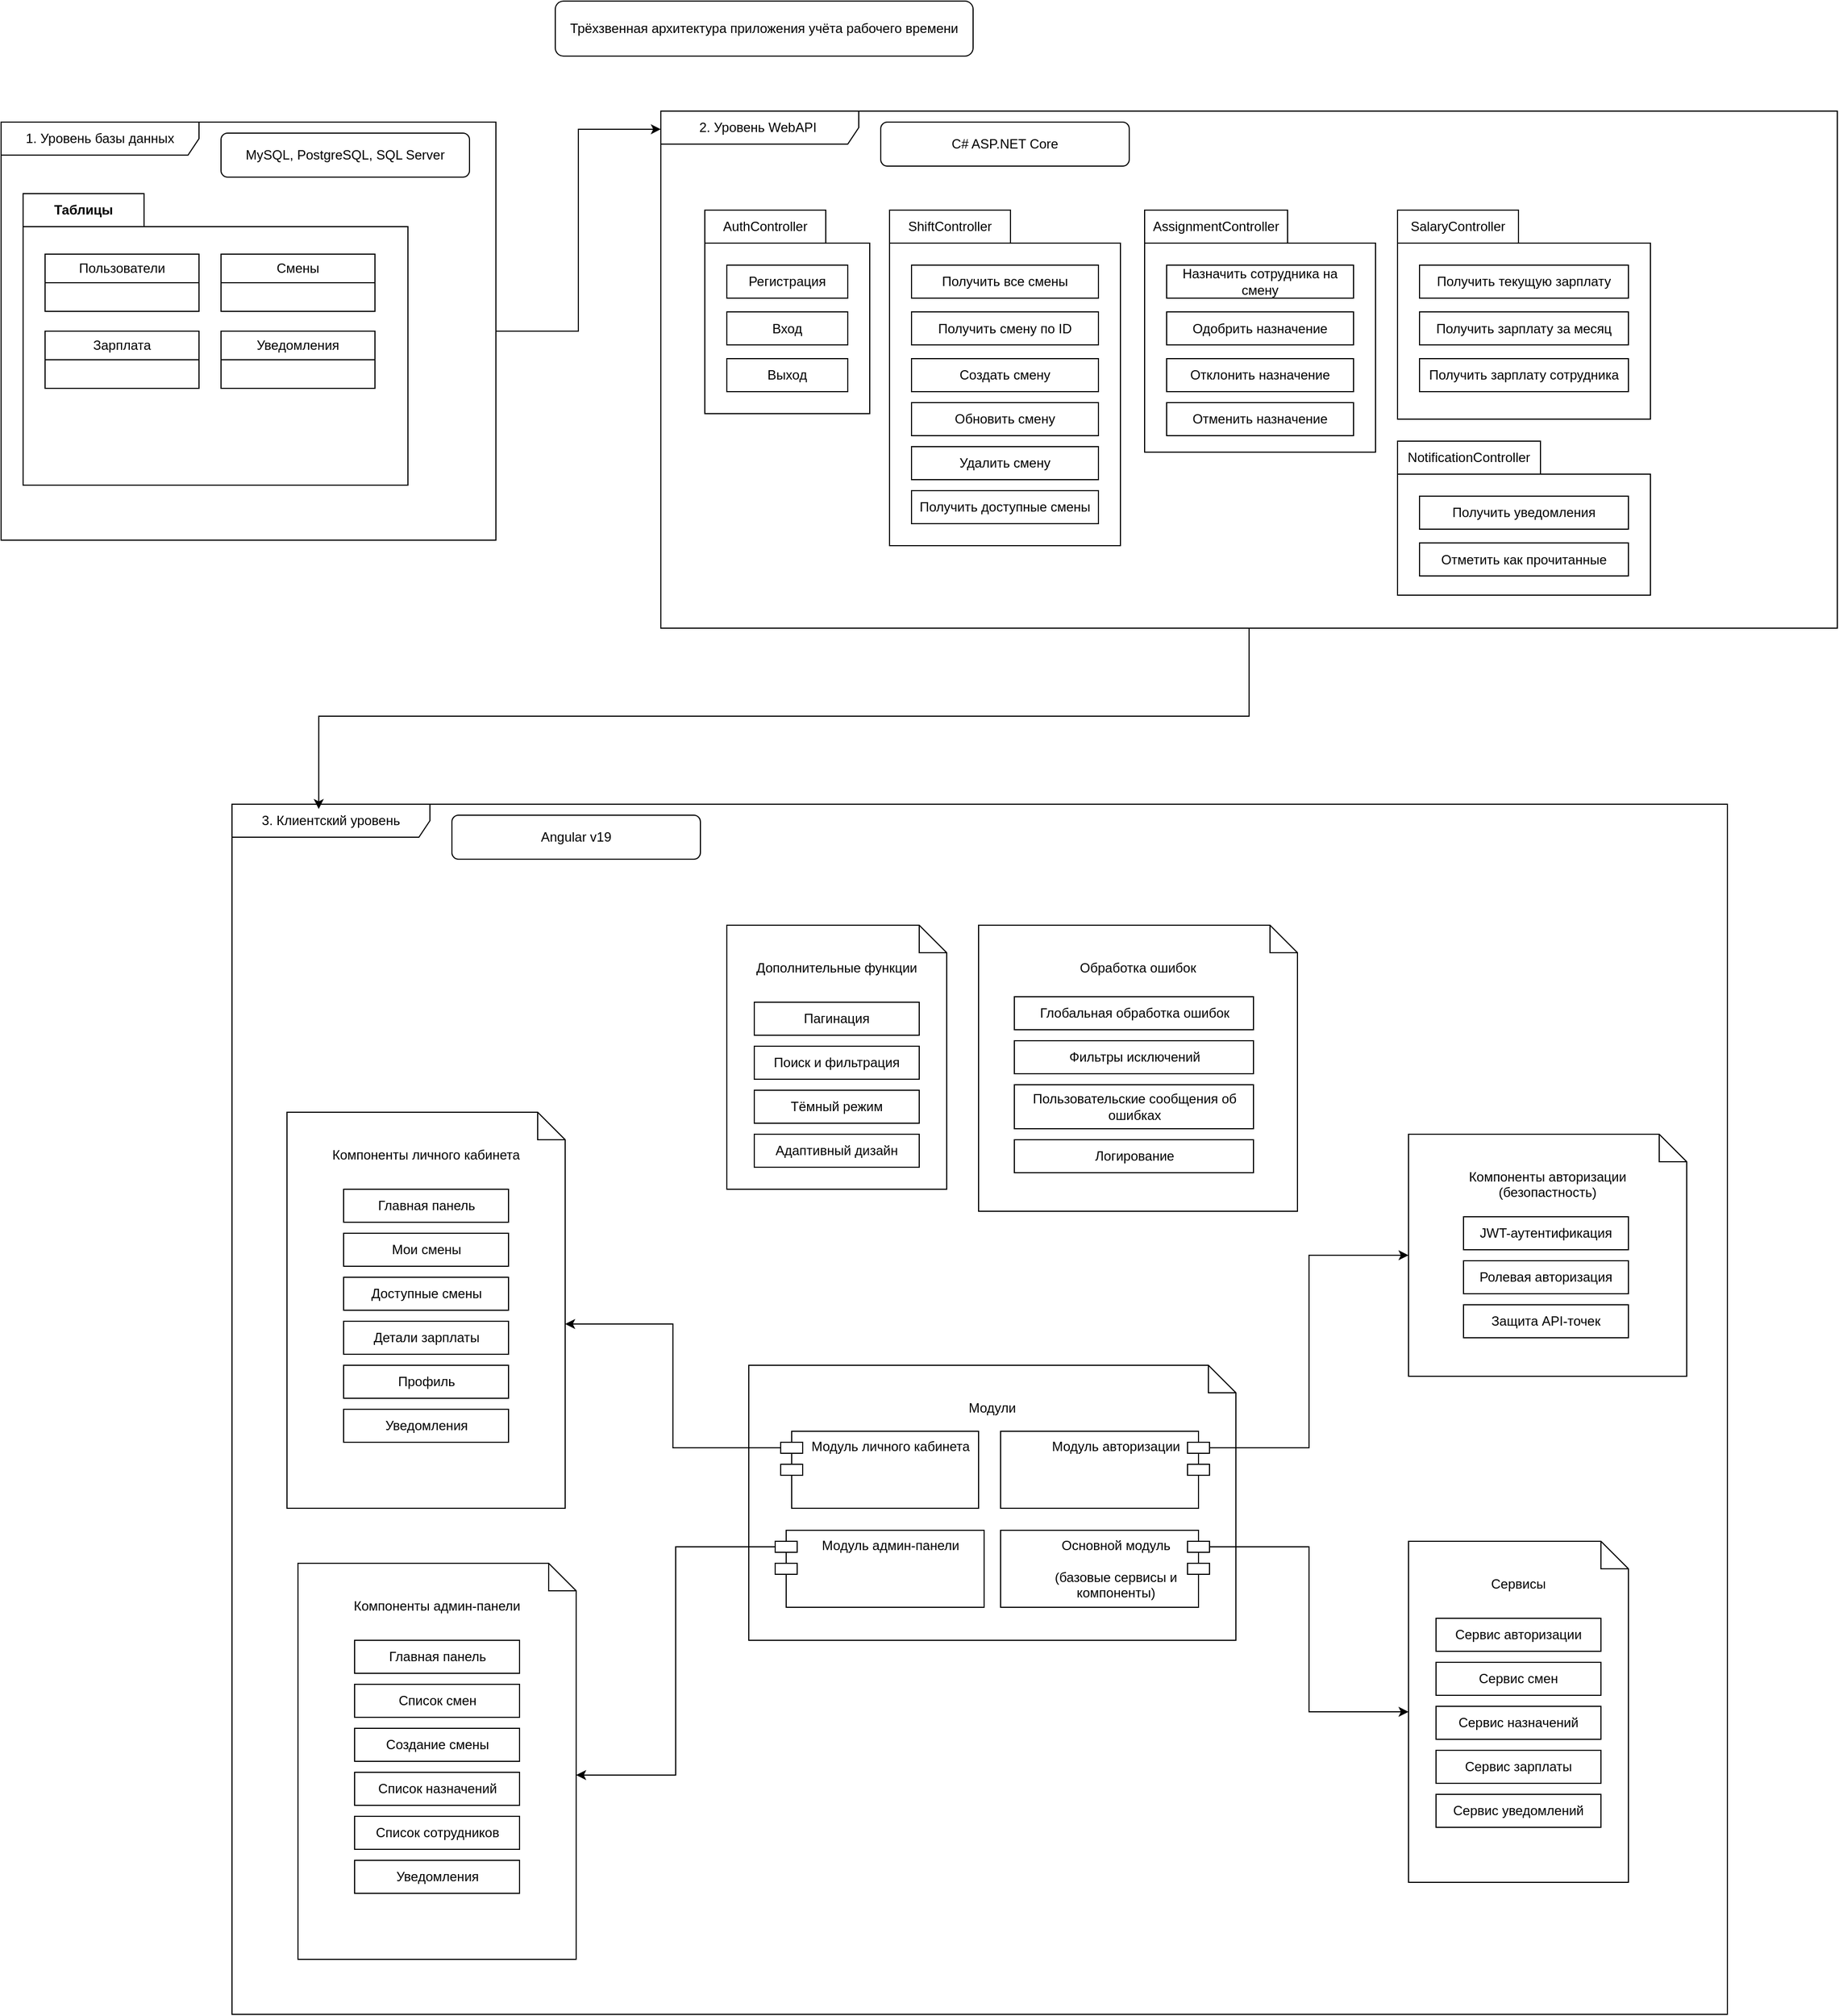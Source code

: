 <mxfile version="24.7.5">
  <diagram name="Страница — 1" id="CjrLcPzK74vW3RpR3lTx">
    <mxGraphModel dx="4924" dy="3558" grid="1" gridSize="10" guides="1" tooltips="1" connect="1" arrows="1" fold="1" page="1" pageScale="1" pageWidth="827" pageHeight="1169" math="0" shadow="0">
      <root>
        <mxCell id="0" />
        <mxCell id="1" parent="0" />
        <mxCell id="gi6vCd31GfwS3iSE-wK3-48" value="Таблицы" style="shape=folder;fontStyle=1;tabWidth=110;tabHeight=30;tabPosition=left;html=1;boundedLbl=1;labelInHeader=1;container=1;collapsible=0;whiteSpace=wrap;" vertex="1" parent="1">
          <mxGeometry x="-260" y="-45" width="350" height="265" as="geometry" />
        </mxCell>
        <mxCell id="gi6vCd31GfwS3iSE-wK3-49" value="" style="html=1;strokeColor=none;resizeWidth=1;resizeHeight=1;fillColor=none;part=1;connectable=0;allowArrows=0;deletable=0;whiteSpace=wrap;" vertex="1" parent="gi6vCd31GfwS3iSE-wK3-48">
          <mxGeometry width="350" height="236.607" relative="1" as="geometry">
            <mxPoint y="30" as="offset" />
          </mxGeometry>
        </mxCell>
        <mxCell id="gi6vCd31GfwS3iSE-wK3-40" value="Пользователи" style="swimlane;fontStyle=0;childLayout=stackLayout;horizontal=1;startSize=26;fillColor=none;horizontalStack=0;resizeParent=1;resizeParentMax=0;resizeLast=0;collapsible=1;marginBottom=0;whiteSpace=wrap;html=1;" vertex="1" parent="gi6vCd31GfwS3iSE-wK3-48">
          <mxGeometry x="20" y="55" width="140" height="52" as="geometry" />
        </mxCell>
        <mxCell id="gi6vCd31GfwS3iSE-wK3-44" value="Зарплата" style="swimlane;fontStyle=0;childLayout=stackLayout;horizontal=1;startSize=26;fillColor=none;horizontalStack=0;resizeParent=1;resizeParentMax=0;resizeLast=0;collapsible=1;marginBottom=0;whiteSpace=wrap;html=1;" vertex="1" parent="gi6vCd31GfwS3iSE-wK3-48">
          <mxGeometry x="20" y="125" width="140" height="52" as="geometry" />
        </mxCell>
        <mxCell id="gi6vCd31GfwS3iSE-wK3-45" value="Смены" style="swimlane;fontStyle=0;childLayout=stackLayout;horizontal=1;startSize=26;fillColor=none;horizontalStack=0;resizeParent=1;resizeParentMax=0;resizeLast=0;collapsible=1;marginBottom=0;whiteSpace=wrap;html=1;" vertex="1" parent="gi6vCd31GfwS3iSE-wK3-48">
          <mxGeometry x="180" y="55" width="140" height="52" as="geometry" />
        </mxCell>
        <mxCell id="gi6vCd31GfwS3iSE-wK3-46" value="Уведомления" style="swimlane;fontStyle=0;childLayout=stackLayout;horizontal=1;startSize=26;fillColor=none;horizontalStack=0;resizeParent=1;resizeParentMax=0;resizeLast=0;collapsible=1;marginBottom=0;whiteSpace=wrap;html=1;" vertex="1" parent="gi6vCd31GfwS3iSE-wK3-48">
          <mxGeometry x="180" y="125" width="140" height="52" as="geometry">
            <mxRectangle x="-360" y="120" width="120" height="30" as="alternateBounds" />
          </mxGeometry>
        </mxCell>
        <mxCell id="gi6vCd31GfwS3iSE-wK3-5" value="" style="group" vertex="1" connectable="0" parent="1">
          <mxGeometry x="224" y="-220" width="380" height="50" as="geometry" />
        </mxCell>
        <mxCell id="gi6vCd31GfwS3iSE-wK3-4" value="" style="rounded=1;whiteSpace=wrap;html=1;" vertex="1" parent="gi6vCd31GfwS3iSE-wK3-5">
          <mxGeometry width="380" height="50" as="geometry" />
        </mxCell>
        <mxCell id="gi6vCd31GfwS3iSE-wK3-2" value="&lt;span style=&quot;color: rgb(0, 0, 0); font-family: Helvetica; font-size: 12px; font-style: normal; font-variant-ligatures: normal; font-variant-caps: normal; font-weight: 400; letter-spacing: normal; orphans: 2; text-indent: 0px; text-transform: none; widows: 2; word-spacing: 0px; -webkit-text-stroke-width: 0px; white-space: normal; background-color: rgb(251, 251, 251); text-decoration-thickness: initial; text-decoration-style: initial; text-decoration-color: initial; float: none; display: inline !important;&quot;&gt;Трёхзвенная архитектура приложения учёта рабочего времени&lt;/span&gt;" style="text;whiteSpace=wrap;html=1;align=center;verticalAlign=middle;" vertex="1" parent="gi6vCd31GfwS3iSE-wK3-5">
          <mxGeometry width="380" height="50" as="geometry" />
        </mxCell>
        <mxCell id="gi6vCd31GfwS3iSE-wK3-228" style="edgeStyle=orthogonalEdgeStyle;rounded=0;orthogonalLoop=1;jettySize=auto;html=1;entryX=0;entryY=0.035;entryDx=0;entryDy=0;entryPerimeter=0;" edge="1" parent="1" source="gi6vCd31GfwS3iSE-wK3-7" target="gi6vCd31GfwS3iSE-wK3-12">
          <mxGeometry relative="1" as="geometry" />
        </mxCell>
        <mxCell id="gi6vCd31GfwS3iSE-wK3-7" value="&lt;span style=&quot;text-align: left;&quot;&gt;1. Уровень базы данных&lt;/span&gt;" style="shape=umlFrame;whiteSpace=wrap;html=1;pointerEvents=0;width=180;height=30;" vertex="1" parent="1">
          <mxGeometry x="-280" y="-110" width="450" height="380" as="geometry" />
        </mxCell>
        <mxCell id="gi6vCd31GfwS3iSE-wK3-8" value="" style="group" vertex="1" connectable="0" parent="1">
          <mxGeometry x="-80" y="-100" width="226" height="40" as="geometry" />
        </mxCell>
        <mxCell id="gi6vCd31GfwS3iSE-wK3-9" value="" style="rounded=1;whiteSpace=wrap;html=1;" vertex="1" parent="gi6vCd31GfwS3iSE-wK3-8">
          <mxGeometry width="226" height="40" as="geometry" />
        </mxCell>
        <mxCell id="gi6vCd31GfwS3iSE-wK3-10" value="MySQL, PostgreSQL, SQL Server" style="text;whiteSpace=wrap;html=1;align=center;verticalAlign=middle;" vertex="1" parent="gi6vCd31GfwS3iSE-wK3-8">
          <mxGeometry width="226" height="40" as="geometry" />
        </mxCell>
        <mxCell id="gi6vCd31GfwS3iSE-wK3-12" value="&lt;span style=&quot;text-align: left;&quot;&gt;2. Уровень WebAPI&amp;nbsp;&lt;/span&gt;" style="shape=umlFrame;whiteSpace=wrap;html=1;pointerEvents=0;width=180;height=30;" vertex="1" parent="1">
          <mxGeometry x="320" y="-120" width="1070" height="470" as="geometry" />
        </mxCell>
        <mxCell id="gi6vCd31GfwS3iSE-wK3-13" value="" style="group" vertex="1" connectable="0" parent="1">
          <mxGeometry x="520" y="-110" width="226" height="40" as="geometry" />
        </mxCell>
        <mxCell id="gi6vCd31GfwS3iSE-wK3-14" value="" style="rounded=1;whiteSpace=wrap;html=1;" vertex="1" parent="gi6vCd31GfwS3iSE-wK3-13">
          <mxGeometry width="226" height="40" as="geometry" />
        </mxCell>
        <mxCell id="gi6vCd31GfwS3iSE-wK3-15" value="&lt;span style=&quot;text-align: left;&quot;&gt;C# ASP.NET Core&lt;/span&gt;" style="text;whiteSpace=wrap;html=1;align=center;verticalAlign=middle;" vertex="1" parent="gi6vCd31GfwS3iSE-wK3-13">
          <mxGeometry width="226" height="40" as="geometry" />
        </mxCell>
        <mxCell id="gi6vCd31GfwS3iSE-wK3-21" value="&lt;span style=&quot;font-weight: 400; text-align: left;&quot;&gt;AuthController&lt;/span&gt;" style="shape=folder;fontStyle=1;tabWidth=110;tabHeight=30;tabPosition=left;html=1;boundedLbl=1;labelInHeader=1;container=1;collapsible=0;recursiveResize=0;whiteSpace=wrap;" vertex="1" parent="1">
          <mxGeometry x="360" y="-30" width="150" height="185" as="geometry" />
        </mxCell>
        <mxCell id="gi6vCd31GfwS3iSE-wK3-22" value="&lt;span style=&quot;text-align: left;&quot;&gt;Регистрация&lt;/span&gt;" style="html=1;whiteSpace=wrap;" vertex="1" parent="gi6vCd31GfwS3iSE-wK3-21">
          <mxGeometry width="110" height="30" relative="1" as="geometry">
            <mxPoint x="20" y="50" as="offset" />
          </mxGeometry>
        </mxCell>
        <mxCell id="gi6vCd31GfwS3iSE-wK3-26" value="&lt;span style=&quot;text-align: left;&quot;&gt;Вход&lt;/span&gt;" style="html=1;whiteSpace=wrap;" vertex="1" parent="gi6vCd31GfwS3iSE-wK3-21">
          <mxGeometry x="20" y="92.5" width="110" height="30" as="geometry" />
        </mxCell>
        <mxCell id="gi6vCd31GfwS3iSE-wK3-27" value="&lt;span style=&quot;text-align: left;&quot;&gt;Выход&lt;/span&gt;" style="html=1;whiteSpace=wrap;" vertex="1" parent="gi6vCd31GfwS3iSE-wK3-21">
          <mxGeometry x="20" y="135" width="110" height="30" as="geometry" />
        </mxCell>
        <mxCell id="gi6vCd31GfwS3iSE-wK3-50" value="&lt;span style=&quot;font-weight: 400; text-align: left;&quot;&gt;ShiftController&lt;/span&gt;" style="shape=folder;fontStyle=1;tabWidth=110;tabHeight=30;tabPosition=left;html=1;boundedLbl=1;labelInHeader=1;container=1;collapsible=0;recursiveResize=0;whiteSpace=wrap;" vertex="1" parent="1">
          <mxGeometry x="528" y="-30" width="210" height="305" as="geometry" />
        </mxCell>
        <mxCell id="gi6vCd31GfwS3iSE-wK3-51" value="&lt;span style=&quot;text-align: left;&quot;&gt;Получить все смены&lt;/span&gt;" style="html=1;whiteSpace=wrap;" vertex="1" parent="gi6vCd31GfwS3iSE-wK3-50">
          <mxGeometry width="170" height="30" relative="1" as="geometry">
            <mxPoint x="20" y="50" as="offset" />
          </mxGeometry>
        </mxCell>
        <mxCell id="gi6vCd31GfwS3iSE-wK3-52" value="&lt;span style=&quot;text-align: left;&quot;&gt;Получить смену по ID&lt;/span&gt;" style="html=1;whiteSpace=wrap;" vertex="1" parent="gi6vCd31GfwS3iSE-wK3-50">
          <mxGeometry x="20" y="92.5" width="170" height="30" as="geometry" />
        </mxCell>
        <mxCell id="gi6vCd31GfwS3iSE-wK3-53" value="&lt;span style=&quot;text-align: left;&quot;&gt;Создать смену&lt;/span&gt;" style="html=1;whiteSpace=wrap;" vertex="1" parent="gi6vCd31GfwS3iSE-wK3-50">
          <mxGeometry x="20" y="135" width="170" height="30" as="geometry" />
        </mxCell>
        <mxCell id="gi6vCd31GfwS3iSE-wK3-62" value="&lt;span style=&quot;text-align: left;&quot;&gt;Обновить смену&lt;/span&gt;" style="html=1;whiteSpace=wrap;" vertex="1" parent="gi6vCd31GfwS3iSE-wK3-50">
          <mxGeometry x="20" y="175" width="170" height="30" as="geometry" />
        </mxCell>
        <mxCell id="gi6vCd31GfwS3iSE-wK3-63" value="&lt;span style=&quot;text-align: left;&quot;&gt;Удалить смену&lt;/span&gt;" style="html=1;whiteSpace=wrap;" vertex="1" parent="gi6vCd31GfwS3iSE-wK3-50">
          <mxGeometry x="20" y="215" width="170" height="30" as="geometry" />
        </mxCell>
        <mxCell id="gi6vCd31GfwS3iSE-wK3-70" value="&lt;span style=&quot;text-align: left;&quot;&gt;Получить доступные смены&lt;/span&gt;" style="html=1;whiteSpace=wrap;" vertex="1" parent="gi6vCd31GfwS3iSE-wK3-50">
          <mxGeometry x="20" y="255" width="170" height="30" as="geometry" />
        </mxCell>
        <mxCell id="gi6vCd31GfwS3iSE-wK3-71" value="&lt;span style=&quot;font-weight: 400; text-align: left;&quot;&gt;AssignmentController&lt;/span&gt;" style="shape=folder;fontStyle=1;tabWidth=130;tabHeight=30;tabPosition=left;html=1;boundedLbl=1;labelInHeader=1;container=1;collapsible=0;recursiveResize=0;whiteSpace=wrap;" vertex="1" parent="1">
          <mxGeometry x="760" y="-30" width="210" height="220" as="geometry" />
        </mxCell>
        <mxCell id="gi6vCd31GfwS3iSE-wK3-72" value="&lt;span style=&quot;text-align: left;&quot;&gt;Назначить сотрудника на смену&lt;/span&gt;" style="html=1;whiteSpace=wrap;" vertex="1" parent="gi6vCd31GfwS3iSE-wK3-71">
          <mxGeometry width="170" height="30" relative="1" as="geometry">
            <mxPoint x="20" y="50" as="offset" />
          </mxGeometry>
        </mxCell>
        <mxCell id="gi6vCd31GfwS3iSE-wK3-73" value="&lt;span style=&quot;text-align: left;&quot;&gt;Одобрить назначение&lt;/span&gt;" style="html=1;whiteSpace=wrap;" vertex="1" parent="gi6vCd31GfwS3iSE-wK3-71">
          <mxGeometry x="20" y="92.5" width="170" height="30" as="geometry" />
        </mxCell>
        <mxCell id="gi6vCd31GfwS3iSE-wK3-74" value="&lt;span style=&quot;text-align: left;&quot;&gt;Отклонить назначение&lt;/span&gt;" style="html=1;whiteSpace=wrap;" vertex="1" parent="gi6vCd31GfwS3iSE-wK3-71">
          <mxGeometry x="20" y="135" width="170" height="30" as="geometry" />
        </mxCell>
        <mxCell id="gi6vCd31GfwS3iSE-wK3-75" value="&lt;span style=&quot;text-align: left;&quot;&gt;Отменить назначение&lt;/span&gt;" style="html=1;whiteSpace=wrap;" vertex="1" parent="gi6vCd31GfwS3iSE-wK3-71">
          <mxGeometry x="20" y="175" width="170" height="30" as="geometry" />
        </mxCell>
        <mxCell id="gi6vCd31GfwS3iSE-wK3-78" value="&lt;span style=&quot;font-weight: 400; text-align: left;&quot;&gt;SalaryController&lt;/span&gt;" style="shape=folder;fontStyle=1;tabWidth=110;tabHeight=30;tabPosition=left;html=1;boundedLbl=1;labelInHeader=1;container=1;collapsible=0;recursiveResize=0;whiteSpace=wrap;" vertex="1" parent="1">
          <mxGeometry x="990" y="-30" width="230" height="190" as="geometry" />
        </mxCell>
        <mxCell id="gi6vCd31GfwS3iSE-wK3-79" value="&lt;span style=&quot;text-align: left;&quot;&gt;Получить текущую зарплату&lt;/span&gt;" style="html=1;whiteSpace=wrap;" vertex="1" parent="gi6vCd31GfwS3iSE-wK3-78">
          <mxGeometry width="190" height="30" relative="1" as="geometry">
            <mxPoint x="20" y="50" as="offset" />
          </mxGeometry>
        </mxCell>
        <mxCell id="gi6vCd31GfwS3iSE-wK3-80" value="&lt;span style=&quot;text-align: left;&quot;&gt;Получить зарплату за месяц&lt;/span&gt;" style="html=1;whiteSpace=wrap;" vertex="1" parent="gi6vCd31GfwS3iSE-wK3-78">
          <mxGeometry x="20" y="92.5" width="190" height="30" as="geometry" />
        </mxCell>
        <mxCell id="gi6vCd31GfwS3iSE-wK3-81" value="&lt;span style=&quot;text-align: left;&quot;&gt;Получить зарплату сотрудника&lt;/span&gt;" style="html=1;whiteSpace=wrap;" vertex="1" parent="gi6vCd31GfwS3iSE-wK3-78">
          <mxGeometry x="20" y="135" width="190" height="30" as="geometry" />
        </mxCell>
        <mxCell id="gi6vCd31GfwS3iSE-wK3-85" value="&lt;span style=&quot;font-weight: 400; text-align: left;&quot;&gt;NotificationController&lt;/span&gt;" style="shape=folder;fontStyle=1;tabWidth=130;tabHeight=30;tabPosition=left;html=1;boundedLbl=1;labelInHeader=1;container=1;collapsible=0;recursiveResize=0;whiteSpace=wrap;" vertex="1" parent="1">
          <mxGeometry x="990" y="180" width="230" height="140" as="geometry" />
        </mxCell>
        <mxCell id="gi6vCd31GfwS3iSE-wK3-86" value="&lt;span style=&quot;text-align: left;&quot;&gt;Получить уведомления&lt;/span&gt;" style="html=1;whiteSpace=wrap;" vertex="1" parent="gi6vCd31GfwS3iSE-wK3-85">
          <mxGeometry width="190" height="30" relative="1" as="geometry">
            <mxPoint x="20" y="50" as="offset" />
          </mxGeometry>
        </mxCell>
        <mxCell id="gi6vCd31GfwS3iSE-wK3-87" value="&lt;span style=&quot;text-align: left;&quot;&gt;Отметить как прочитанные&lt;/span&gt;" style="html=1;whiteSpace=wrap;" vertex="1" parent="gi6vCd31GfwS3iSE-wK3-85">
          <mxGeometry x="20" y="92.5" width="190" height="30" as="geometry" />
        </mxCell>
        <mxCell id="gi6vCd31GfwS3iSE-wK3-89" value="&lt;span style=&quot;text-align: left;&quot;&gt;3. Клиентский уровень&lt;/span&gt;" style="shape=umlFrame;whiteSpace=wrap;html=1;pointerEvents=0;width=180;height=30;" vertex="1" parent="1">
          <mxGeometry x="-70" y="510" width="1360" height="1100" as="geometry" />
        </mxCell>
        <mxCell id="gi6vCd31GfwS3iSE-wK3-90" value="" style="group" vertex="1" connectable="0" parent="1">
          <mxGeometry x="130" y="520" width="226" height="40" as="geometry" />
        </mxCell>
        <mxCell id="gi6vCd31GfwS3iSE-wK3-91" value="" style="rounded=1;whiteSpace=wrap;html=1;" vertex="1" parent="gi6vCd31GfwS3iSE-wK3-90">
          <mxGeometry width="226" height="40" as="geometry" />
        </mxCell>
        <mxCell id="gi6vCd31GfwS3iSE-wK3-92" value="&lt;span style=&quot;text-align: left;&quot;&gt;Angular v19&lt;/span&gt;" style="text;whiteSpace=wrap;html=1;align=center;verticalAlign=middle;" vertex="1" parent="gi6vCd31GfwS3iSE-wK3-90">
          <mxGeometry width="226" height="40" as="geometry" />
        </mxCell>
        <mxCell id="gi6vCd31GfwS3iSE-wK3-129" value="" style="group" vertex="1" connectable="0" parent="1">
          <mxGeometry x="400" y="1020" width="443" height="250" as="geometry" />
        </mxCell>
        <mxCell id="gi6vCd31GfwS3iSE-wK3-128" value="Модули" style="shape=note2;boundedLbl=1;whiteSpace=wrap;html=1;size=25;verticalAlign=top;align=center;" vertex="1" parent="gi6vCd31GfwS3iSE-wK3-129">
          <mxGeometry width="443" height="250" as="geometry" />
        </mxCell>
        <mxCell id="gi6vCd31GfwS3iSE-wK3-119" value="&lt;div&gt;&lt;span style=&quot;text-align: left;&quot;&gt;Модуль личного кабинета&lt;/span&gt;&lt;br&gt;&lt;/div&gt;" style="shape=module;align=left;spacingLeft=20;align=center;verticalAlign=top;whiteSpace=wrap;html=1;" vertex="1" parent="gi6vCd31GfwS3iSE-wK3-129">
          <mxGeometry x="29" y="60" width="180" height="70" as="geometry" />
        </mxCell>
        <mxCell id="gi6vCd31GfwS3iSE-wK3-125" value="&lt;div&gt;&lt;span style=&quot;text-align: left;&quot;&gt;Модуль админ-панели&lt;/span&gt;&lt;br&gt;&lt;/div&gt;" style="shape=module;align=left;spacingLeft=20;align=center;verticalAlign=top;whiteSpace=wrap;html=1;" vertex="1" parent="gi6vCd31GfwS3iSE-wK3-129">
          <mxGeometry x="24" y="150" width="190" height="70" as="geometry" />
        </mxCell>
        <mxCell id="gi6vCd31GfwS3iSE-wK3-126" value="&lt;div&gt;&lt;span style=&quot;text-align: left;&quot;&gt;Модуль авторизации&lt;/span&gt;&lt;br&gt;&lt;/div&gt;" style="shape=module;align=left;spacingLeft=20;align=center;verticalAlign=top;whiteSpace=wrap;html=1;direction=east;flipV=0;flipH=1;" vertex="1" parent="gi6vCd31GfwS3iSE-wK3-129">
          <mxGeometry x="229" y="60" width="190" height="70" as="geometry" />
        </mxCell>
        <mxCell id="gi6vCd31GfwS3iSE-wK3-127" value="Основной модуль&lt;div&gt;&lt;br&gt;&lt;/div&gt;&lt;div&gt;&lt;span style=&quot;text-align: left;&quot;&gt;(базовые сервисы и компоненты)&lt;/span&gt;&lt;br&gt;&lt;/div&gt;" style="shape=module;align=left;spacingLeft=20;align=center;verticalAlign=top;whiteSpace=wrap;html=1;flipH=1;" vertex="1" parent="gi6vCd31GfwS3iSE-wK3-129">
          <mxGeometry x="229" y="150" width="190" height="70" as="geometry" />
        </mxCell>
        <mxCell id="gi6vCd31GfwS3iSE-wK3-146" value="" style="group" vertex="1" connectable="0" parent="1">
          <mxGeometry x="-10" y="1200" width="253" height="360" as="geometry" />
        </mxCell>
        <mxCell id="gi6vCd31GfwS3iSE-wK3-147" value="&lt;span style=&quot;text-align: left;&quot;&gt;Компоненты админ-панели&lt;/span&gt;&lt;br style=&quot;text-align: left; padding: 0px; margin: 0px;&quot;&gt;" style="shape=note2;boundedLbl=1;whiteSpace=wrap;html=1;size=25;verticalAlign=top;align=center;" vertex="1" parent="gi6vCd31GfwS3iSE-wK3-146">
          <mxGeometry width="253.0" height="360" as="geometry" />
        </mxCell>
        <mxCell id="gi6vCd31GfwS3iSE-wK3-162" value="&lt;span style=&quot;text-align: left;&quot;&gt;Главная панель&lt;/span&gt;" style="rounded=0;whiteSpace=wrap;html=1;" vertex="1" parent="gi6vCd31GfwS3iSE-wK3-146">
          <mxGeometry x="51.5" y="70" width="150" height="30" as="geometry" />
        </mxCell>
        <mxCell id="gi6vCd31GfwS3iSE-wK3-164" value="&lt;span style=&quot;text-align: left;&quot;&gt;Список смен&lt;/span&gt;" style="rounded=0;whiteSpace=wrap;html=1;" vertex="1" parent="gi6vCd31GfwS3iSE-wK3-146">
          <mxGeometry x="51.5" y="110" width="150" height="30" as="geometry" />
        </mxCell>
        <mxCell id="gi6vCd31GfwS3iSE-wK3-165" value="&lt;span style=&quot;text-align: left;&quot;&gt;Создание смены&lt;/span&gt;" style="rounded=0;whiteSpace=wrap;html=1;" vertex="1" parent="gi6vCd31GfwS3iSE-wK3-146">
          <mxGeometry x="51.5" y="150" width="150" height="30" as="geometry" />
        </mxCell>
        <mxCell id="gi6vCd31GfwS3iSE-wK3-166" value="&lt;span style=&quot;text-align: left;&quot;&gt;Список назначений&lt;/span&gt;" style="rounded=0;whiteSpace=wrap;html=1;" vertex="1" parent="gi6vCd31GfwS3iSE-wK3-146">
          <mxGeometry x="51.5" y="190" width="150" height="30" as="geometry" />
        </mxCell>
        <mxCell id="gi6vCd31GfwS3iSE-wK3-167" value="&lt;span style=&quot;text-align: left;&quot;&gt;Список сотрудников&lt;/span&gt;" style="rounded=0;whiteSpace=wrap;html=1;" vertex="1" parent="gi6vCd31GfwS3iSE-wK3-146">
          <mxGeometry x="51.5" y="230" width="150" height="30" as="geometry" />
        </mxCell>
        <mxCell id="gi6vCd31GfwS3iSE-wK3-168" value="&lt;span style=&quot;text-align: left;&quot;&gt;Уведомления&lt;/span&gt;" style="rounded=0;whiteSpace=wrap;html=1;" vertex="1" parent="gi6vCd31GfwS3iSE-wK3-146">
          <mxGeometry x="51.5" y="270" width="150" height="30" as="geometry" />
        </mxCell>
        <mxCell id="gi6vCd31GfwS3iSE-wK3-170" value="" style="group" vertex="1" connectable="0" parent="1">
          <mxGeometry x="-20" y="790" width="253" height="360" as="geometry" />
        </mxCell>
        <mxCell id="gi6vCd31GfwS3iSE-wK3-171" value="&lt;span style=&quot;text-align: left;&quot;&gt;Компоненты личного кабинета&lt;/span&gt;" style="shape=note2;boundedLbl=1;whiteSpace=wrap;html=1;size=25;verticalAlign=top;align=center;" vertex="1" parent="gi6vCd31GfwS3iSE-wK3-170">
          <mxGeometry width="253.0" height="360" as="geometry" />
        </mxCell>
        <mxCell id="gi6vCd31GfwS3iSE-wK3-172" value="&lt;span style=&quot;text-align: left;&quot;&gt;Главная панель&lt;/span&gt;" style="rounded=0;whiteSpace=wrap;html=1;" vertex="1" parent="gi6vCd31GfwS3iSE-wK3-170">
          <mxGeometry x="51.5" y="70" width="150" height="30" as="geometry" />
        </mxCell>
        <mxCell id="gi6vCd31GfwS3iSE-wK3-173" value="&lt;span style=&quot;text-align: left;&quot;&gt;Мои смены&lt;/span&gt;" style="rounded=0;whiteSpace=wrap;html=1;" vertex="1" parent="gi6vCd31GfwS3iSE-wK3-170">
          <mxGeometry x="51.5" y="110" width="150" height="30" as="geometry" />
        </mxCell>
        <mxCell id="gi6vCd31GfwS3iSE-wK3-174" value="&lt;span style=&quot;text-align: left;&quot;&gt;Доступные смены&lt;/span&gt;" style="rounded=0;whiteSpace=wrap;html=1;" vertex="1" parent="gi6vCd31GfwS3iSE-wK3-170">
          <mxGeometry x="51.5" y="150" width="150" height="30" as="geometry" />
        </mxCell>
        <mxCell id="gi6vCd31GfwS3iSE-wK3-175" value="&lt;span style=&quot;text-align: left;&quot;&gt;Детали зарплаты&lt;/span&gt;" style="rounded=0;whiteSpace=wrap;html=1;" vertex="1" parent="gi6vCd31GfwS3iSE-wK3-170">
          <mxGeometry x="51.5" y="190" width="150" height="30" as="geometry" />
        </mxCell>
        <mxCell id="gi6vCd31GfwS3iSE-wK3-176" value="&lt;span style=&quot;text-align: left;&quot;&gt;Профиль&lt;/span&gt;" style="rounded=0;whiteSpace=wrap;html=1;" vertex="1" parent="gi6vCd31GfwS3iSE-wK3-170">
          <mxGeometry x="51.5" y="230" width="150" height="30" as="geometry" />
        </mxCell>
        <mxCell id="gi6vCd31GfwS3iSE-wK3-177" value="&lt;span style=&quot;text-align: left;&quot;&gt;Уведомления&lt;/span&gt;" style="rounded=0;whiteSpace=wrap;html=1;" vertex="1" parent="gi6vCd31GfwS3iSE-wK3-170">
          <mxGeometry x="51.5" y="270" width="150" height="30" as="geometry" />
        </mxCell>
        <mxCell id="gi6vCd31GfwS3iSE-wK3-178" value="" style="group" vertex="1" connectable="0" parent="1">
          <mxGeometry x="1000" y="810" width="253" height="220" as="geometry" />
        </mxCell>
        <mxCell id="gi6vCd31GfwS3iSE-wK3-179" value="&lt;span style=&quot;text-align: left;&quot;&gt;Компоненты авторизации&lt;br&gt;&lt;/span&gt;(безопастность)" style="shape=note2;boundedLbl=1;whiteSpace=wrap;html=1;size=25;verticalAlign=top;align=center;" vertex="1" parent="gi6vCd31GfwS3iSE-wK3-178">
          <mxGeometry width="253" height="220.0" as="geometry" />
        </mxCell>
        <mxCell id="gi6vCd31GfwS3iSE-wK3-181" value="&lt;span style=&quot;text-align: left;&quot;&gt;Ролевая авторизация&lt;/span&gt;" style="rounded=0;whiteSpace=wrap;html=1;" vertex="1" parent="gi6vCd31GfwS3iSE-wK3-178">
          <mxGeometry x="50" y="115" width="150" height="30" as="geometry" />
        </mxCell>
        <mxCell id="gi6vCd31GfwS3iSE-wK3-180" value="&lt;span style=&quot;text-align: left;&quot;&gt;JWT-аутентификация&lt;/span&gt;" style="rounded=0;whiteSpace=wrap;html=1;" vertex="1" parent="gi6vCd31GfwS3iSE-wK3-178">
          <mxGeometry x="50" y="75" width="150" height="30" as="geometry" />
        </mxCell>
        <mxCell id="gi6vCd31GfwS3iSE-wK3-182" value="&lt;span style=&quot;text-align: left;&quot;&gt;Защита API-точек&lt;/span&gt;" style="rounded=0;whiteSpace=wrap;html=1;" vertex="1" parent="gi6vCd31GfwS3iSE-wK3-178">
          <mxGeometry x="50" y="155" width="150" height="30" as="geometry" />
        </mxCell>
        <mxCell id="gi6vCd31GfwS3iSE-wK3-186" style="edgeStyle=orthogonalEdgeStyle;rounded=0;orthogonalLoop=1;jettySize=auto;html=1;exitX=0;exitY=0;exitDx=0;exitDy=15;exitPerimeter=0;entryX=0;entryY=0;entryDx=253.0;entryDy=192.5;entryPerimeter=0;" edge="1" parent="1" source="gi6vCd31GfwS3iSE-wK3-119" target="gi6vCd31GfwS3iSE-wK3-171">
          <mxGeometry relative="1" as="geometry" />
        </mxCell>
        <mxCell id="gi6vCd31GfwS3iSE-wK3-187" style="edgeStyle=orthogonalEdgeStyle;rounded=0;orthogonalLoop=1;jettySize=auto;html=1;exitX=0;exitY=0;exitDx=0;exitDy=15;exitPerimeter=0;entryX=0;entryY=0;entryDx=253.0;entryDy=192.5;entryPerimeter=0;" edge="1" parent="1" source="gi6vCd31GfwS3iSE-wK3-125" target="gi6vCd31GfwS3iSE-wK3-147">
          <mxGeometry relative="1" as="geometry" />
        </mxCell>
        <mxCell id="gi6vCd31GfwS3iSE-wK3-188" style="edgeStyle=orthogonalEdgeStyle;rounded=0;orthogonalLoop=1;jettySize=auto;html=1;exitX=0;exitY=0;exitDx=0;exitDy=15;exitPerimeter=0;entryX=0;entryY=0.5;entryDx=0;entryDy=0;entryPerimeter=0;" edge="1" parent="1" source="gi6vCd31GfwS3iSE-wK3-126" target="gi6vCd31GfwS3iSE-wK3-179">
          <mxGeometry relative="1" as="geometry">
            <mxPoint x="910" y="980" as="targetPoint" />
          </mxGeometry>
        </mxCell>
        <mxCell id="gi6vCd31GfwS3iSE-wK3-189" value="" style="group" vertex="1" connectable="0" parent="1">
          <mxGeometry x="1000" y="1180" width="200" height="310" as="geometry" />
        </mxCell>
        <mxCell id="gi6vCd31GfwS3iSE-wK3-190" value="Сервисы" style="shape=note2;boundedLbl=1;whiteSpace=wrap;html=1;size=25;verticalAlign=top;align=center;" vertex="1" parent="gi6vCd31GfwS3iSE-wK3-189">
          <mxGeometry width="200" height="310" as="geometry" />
        </mxCell>
        <mxCell id="gi6vCd31GfwS3iSE-wK3-200" value="&lt;span style=&quot;text-align: left;&quot;&gt;Сервис авторизации&lt;/span&gt;" style="rounded=0;whiteSpace=wrap;html=1;" vertex="1" parent="gi6vCd31GfwS3iSE-wK3-189">
          <mxGeometry x="25" y="70" width="150" height="30" as="geometry" />
        </mxCell>
        <mxCell id="gi6vCd31GfwS3iSE-wK3-201" value="&lt;span style=&quot;text-align: left;&quot;&gt;Сервис уведомлений&lt;/span&gt;" style="rounded=0;whiteSpace=wrap;html=1;" vertex="1" parent="gi6vCd31GfwS3iSE-wK3-189">
          <mxGeometry x="25" y="230" width="150" height="30" as="geometry" />
        </mxCell>
        <mxCell id="gi6vCd31GfwS3iSE-wK3-202" value="&lt;span style=&quot;text-align: left;&quot;&gt;Сервис зарплаты&lt;/span&gt;" style="rounded=0;whiteSpace=wrap;html=1;" vertex="1" parent="gi6vCd31GfwS3iSE-wK3-189">
          <mxGeometry x="25" y="190" width="150" height="30" as="geometry" />
        </mxCell>
        <mxCell id="gi6vCd31GfwS3iSE-wK3-203" value="&lt;span style=&quot;text-align: left;&quot;&gt;Сервис назначений&lt;/span&gt;" style="rounded=0;whiteSpace=wrap;html=1;" vertex="1" parent="gi6vCd31GfwS3iSE-wK3-189">
          <mxGeometry x="25" y="150" width="150" height="30" as="geometry" />
        </mxCell>
        <mxCell id="gi6vCd31GfwS3iSE-wK3-204" value="&lt;span style=&quot;text-align: left;&quot;&gt;Сервис смен&lt;/span&gt;" style="rounded=0;whiteSpace=wrap;html=1;" vertex="1" parent="gi6vCd31GfwS3iSE-wK3-189">
          <mxGeometry x="25" y="110" width="150" height="30" as="geometry" />
        </mxCell>
        <mxCell id="gi6vCd31GfwS3iSE-wK3-207" value="" style="group" vertex="1" connectable="0" parent="1">
          <mxGeometry x="609" y="620" width="290" height="260" as="geometry" />
        </mxCell>
        <mxCell id="gi6vCd31GfwS3iSE-wK3-208" value="Обработка ошибок" style="shape=note2;boundedLbl=1;whiteSpace=wrap;html=1;size=25;verticalAlign=top;align=center;" vertex="1" parent="gi6vCd31GfwS3iSE-wK3-207">
          <mxGeometry width="290" height="260" as="geometry" />
        </mxCell>
        <mxCell id="gi6vCd31GfwS3iSE-wK3-211" value="&lt;span style=&quot;text-align: left;&quot;&gt;Логирование&lt;/span&gt;" style="rounded=0;whiteSpace=wrap;html=1;" vertex="1" parent="gi6vCd31GfwS3iSE-wK3-207">
          <mxGeometry x="32.5" y="195" width="217.5" height="30" as="geometry" />
        </mxCell>
        <mxCell id="gi6vCd31GfwS3iSE-wK3-212" value="&lt;span style=&quot;text-align: left;&quot;&gt;Пользовательские сообщения об ошибках&lt;/span&gt;" style="rounded=0;whiteSpace=wrap;html=1;" vertex="1" parent="gi6vCd31GfwS3iSE-wK3-207">
          <mxGeometry x="32.5" y="145" width="217.5" height="40" as="geometry" />
        </mxCell>
        <mxCell id="gi6vCd31GfwS3iSE-wK3-213" value="&lt;span style=&quot;text-align: left;&quot;&gt;Фильтры исключений&lt;/span&gt;" style="rounded=0;whiteSpace=wrap;html=1;" vertex="1" parent="gi6vCd31GfwS3iSE-wK3-207">
          <mxGeometry x="32.5" y="105" width="217.5" height="30" as="geometry" />
        </mxCell>
        <mxCell id="gi6vCd31GfwS3iSE-wK3-209" value="&lt;span style=&quot;text-align: left;&quot;&gt;Глобальная обработка ошибок&lt;/span&gt;" style="rounded=0;whiteSpace=wrap;html=1;" vertex="1" parent="gi6vCd31GfwS3iSE-wK3-207">
          <mxGeometry x="32.5" y="65" width="217.5" height="30" as="geometry" />
        </mxCell>
        <mxCell id="gi6vCd31GfwS3iSE-wK3-220" value="" style="group" vertex="1" connectable="0" parent="1">
          <mxGeometry x="380" y="620" width="200" height="240" as="geometry" />
        </mxCell>
        <mxCell id="gi6vCd31GfwS3iSE-wK3-221" value="&lt;span style=&quot;text-align: left;&quot;&gt;Дополнительные функции&lt;/span&gt;" style="shape=note2;boundedLbl=1;whiteSpace=wrap;html=1;size=25;verticalAlign=top;align=center;" vertex="1" parent="gi6vCd31GfwS3iSE-wK3-220">
          <mxGeometry width="200" height="240" as="geometry" />
        </mxCell>
        <mxCell id="gi6vCd31GfwS3iSE-wK3-224" value="&lt;span style=&quot;text-align: left;&quot;&gt;Адаптивный дизайн&lt;/span&gt;" style="rounded=0;whiteSpace=wrap;html=1;" vertex="1" parent="gi6vCd31GfwS3iSE-wK3-220">
          <mxGeometry x="25" y="190" width="150" height="30" as="geometry" />
        </mxCell>
        <mxCell id="gi6vCd31GfwS3iSE-wK3-225" value="&lt;span style=&quot;text-align: left;&quot;&gt;Тёмный режим&lt;/span&gt;" style="rounded=0;whiteSpace=wrap;html=1;" vertex="1" parent="gi6vCd31GfwS3iSE-wK3-220">
          <mxGeometry x="25" y="150" width="150" height="30" as="geometry" />
        </mxCell>
        <mxCell id="gi6vCd31GfwS3iSE-wK3-226" value="&lt;span style=&quot;text-align: left;&quot;&gt;Поиск и фильтрация&lt;/span&gt;" style="rounded=0;whiteSpace=wrap;html=1;" vertex="1" parent="gi6vCd31GfwS3iSE-wK3-220">
          <mxGeometry x="25" y="110" width="150" height="30" as="geometry" />
        </mxCell>
        <mxCell id="gi6vCd31GfwS3iSE-wK3-222" value="&lt;span style=&quot;text-align: left;&quot;&gt;Пагинация&lt;/span&gt;" style="rounded=0;whiteSpace=wrap;html=1;" vertex="1" parent="gi6vCd31GfwS3iSE-wK3-220">
          <mxGeometry x="25" y="70" width="150" height="30" as="geometry" />
        </mxCell>
        <mxCell id="gi6vCd31GfwS3iSE-wK3-227" style="edgeStyle=orthogonalEdgeStyle;rounded=0;orthogonalLoop=1;jettySize=auto;html=1;exitX=0;exitY=0;exitDx=0;exitDy=15;exitPerimeter=0;entryX=0;entryY=0.5;entryDx=0;entryDy=0;entryPerimeter=0;" edge="1" parent="1" source="gi6vCd31GfwS3iSE-wK3-127" target="gi6vCd31GfwS3iSE-wK3-190">
          <mxGeometry relative="1" as="geometry" />
        </mxCell>
        <mxCell id="gi6vCd31GfwS3iSE-wK3-229" style="edgeStyle=orthogonalEdgeStyle;rounded=0;orthogonalLoop=1;jettySize=auto;html=1;entryX=0.058;entryY=0.004;entryDx=0;entryDy=0;entryPerimeter=0;" edge="1" parent="1" source="gi6vCd31GfwS3iSE-wK3-12" target="gi6vCd31GfwS3iSE-wK3-89">
          <mxGeometry relative="1" as="geometry" />
        </mxCell>
      </root>
    </mxGraphModel>
  </diagram>
</mxfile>
